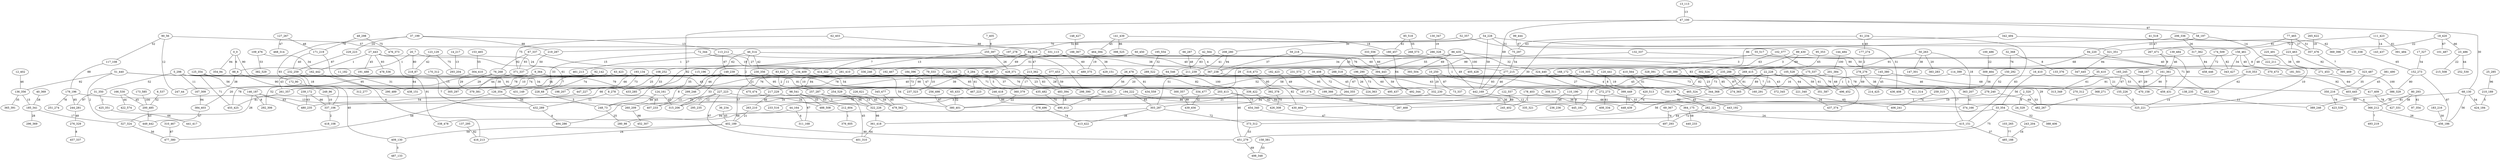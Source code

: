 graph {
  0 [label="0_0"];
  2 [label="2_320"];
  3 [label="3_284"];
  5 [label="5_298"];
  6 [label="6_537"];
  7 [label="7_405"];
  8 [label="8_278"];
  9 [label="9_364"];
  10 [label="10_250"];
  11 [label="11_182"];
  12 [label="12_402"];
  13 [label="13_113"];
  14 [label="14_217"];
  16 [label="16_410"];
  17 [label="17_327"];
  18 [label="18_420"];
  20 [label="20_7"];
  22 [label="22_228"];
  23 [label="23_486"];
  24 [label="24_329"];
  25 [label="25_285"];
  26 [label="26_478"];
  27 [label="27_443"];
  31 [label="31_350"];
  32 [label="32_368"];
  33 [label="33_354"];
  35 [label="35_410"];
  36 [label="36_234"];
  37 [label="37_199"];
  39 [label="39_408"];
  40 [label="40_369"];
  41 [label="41_518"];
  42 [label="42_564"];
  44 [label="44_164"];
  46 [label="46_314"];
  47 [label="47_100"];
  48 [label="48_298"];
  49 [label="49_487"];
  50 [label="50_263"];
  51 [label="51_440"];
  52 [label="52_357"];
  54 [label="54_228"];
  55 [label="55_517"];
  58 [label="58_197"];
  59 [label="59_218"];
  60 [label="60_450"];
  61 [label="61_234"];
  62 [label="62_403"];
  63 [label="63_423"];
  64 [label="64_546"];
  65 [label="65_433"];
  66 [label="66_287"];
  67 [label="67_337"];
  68 [label="68_130"];
  69 [label="69_367"];
  72 [label="72_344"];
  73 [label="73_337"];
  75 [label="75_297"];
  76 [label="76_268"];
  77 [label="77_465"];
  79 [label="79_333"];
  80 [label="80_293"];
  83 [label="83_623"];
  84 [label="84_315"];
  85 [label="85_518"];
  86 [label="86_435"];
  88 [label="88_6"];
  89 [label="89_430"];
  90 [label="90_56"];
  92 [label="92_142"];
  94 [label="94_220"];
  95 [label="95_353"];
  97 [label="97_354"];
  98 [label="98_541"];
  99 [label="99_444"];
  100 [label="100_486"];
  101 [label="101_487"];
  102 [label="102_377"];
  103 [label="103_265"];
  105 [label="105_528"];
  108 [label="108_252"];
  109 [label="109_476"];
  110 [label="110_190"];
  111 [label="111_423"];
  113 [label="113_212"];
  114 [label="114_399"];
  115 [label="115_196"];
  116 [label="116_305"];
  117 [label="117_108"];
  120 [label="120_441"];
  122 [label="122_557"];
  123 [label="123_129"];
  124 [label="124_161"];
  125 [label="125_354"];
  126 [label="126_354"];
  127 [label="127_267"];
  130 [label="130_347"];
  132 [label="132_337"];
  133 [label="133_376"];
  134 [label="134_409"];
  135 [label="135_338"];
  136 [label="136_356"];
  137 [label="137_295"];
  138 [label="138_235"];
  139 [label="139_484"];
  140 [label="140_388"];
  141 [label="141_439"];
  143 [label="143_437"];
  144 [label="144_484"];
  145 [label="145_380"];
  146 [label="146_187"];
  147 [label="147_301"];
  148 [label="148_427"];
  149 [label="149_239"];
  150 [label="150_292"];
  152 [label="152_273"];
  153 [label="153_465"];
  155 [label="155_226"];
  156 [label="156_461"];
  158 [label="158_381"];
  160 [label="160_291"];
  161 [label="161_361"];
  162 [label="162_442"];
  165 [label="165_245"];
  166 [label="166_530"];
  167 [label="167_309"];
  168 [label="168_172"];
  170 [label="170_312"];
  171 [label="171_219"];
  172 [label="172_90"];
  173 [label="173_585"];
  174 [label="174_509"];
  175 [label="175_337"];
  177 [label="177_274"];
  178 [label="178_403"];
  179 [label="179_196"];
  180 [label="180_457"];
  181 [label="181_501"];
  182 [label="182_423"];
  183 [label="183_216"];
  184 [label="184_396"];
  185 [label="185_341"];
  187 [label="187_374"];
  188 [label="188_367"];
  191 [label="191_488"];
  192 [label="192_467"];
  193 [label="193_134"];
  194 [label="194_222"];
  195 [label="195_554"];
  196 [label="196_290"];
  197 [label="197_278"];
  198 [label="198_207"];
  199 [label="199_366"];
  200 [label="200_485"];
  201 [label="201_384"];
  203 [label="203_413"];
  206 [label="206_336"];
  208 [label="208_280"];
  210 [label="210_189"];
  211 [label="211_239"];
  212 [label="212_604"];
  213 [label="213_362"];
  214 [label="214_425"];
  215 [label="215_508"];
  217 [label="217_229"];
  218 [label="218_87"];
  219 [label="219_287"];
  220 [label="220_325"];
  221 [label="221_340"];
  222 [label="222_211"];
  223 [label="223_463"];
  224 [label="224_363"];
  225 [label="225_491"];
  226 [label="226_621"];
  227 [label="227_223"];
  228 [label="228_68"];
  229 [label="229_223"];
  230 [label="230_356"];
  231 [label="231_573"];
  232 [label="232_259"];
  233 [label="233_516"];
  235 [label="235_288"];
  236 [label="236_236"];
  237 [label="237_323"];
  239 [label="239_172"];
  243 [label="243_204"];
  244 [label="244_281"];
  245 [label="245_402"];
  246 [label="246_418"];
  247 [label="247_44"];
  248 [label="248_73"];
  249 [label="249_96"];
  250 [label="250_176"];
  251 [label="251_274"];
  252 [label="252_530"];
  254 [label="254_529"];
  255 [label="255_397"];
  256 [label="256_498"];
  257 [label="257_287"];
  259 [label="259_315"];
  260 [label="260_209"];
  261 [label="261_357"];
  263 [label="263_210"];
  264 [label="264_355"];
  265 [label="265_622"];
  267 [label="267_471"];
  268 [label="268_573"];
  269 [label="269_415"];
  270 [label="270_312"];
  271 [label="271_453"];
  272 [label="272_273"];
  274 [label="274_365"];
  276 [label="276_329"];
  277 [label="277_215"];
  278 [label="278_276"];
  279 [label="279_240"];
  280 [label="280_98"];
  281 [label="281_410"];
  282 [label="282_221"];
  286 [label="286_328"];
  287 [label="287_468"];
  288 [label="288_318"];
  289 [label="289_522"];
  290 [label="290_489"];
  292 [label="292_306"];
  293 [label="293_204"];
  295 [label="295_235"];
  296 [label="296_369"];
  298 [label="298_390"];
  299 [label="299_246"];
  300 [label="300_357"];
  301 [label="301_422"];
  302 [label="302_524"];
  303 [label="303_287"];
  304 [label="304_410"];
  305 [label="305_297"];
  308 [label="308_511"];
  309 [label="309_464"];
  310 [label="310_467"];
  311 [label="311_168"];
  312 [label="312_277"];
  313 [label="313_349"];
  315 [label="315_206"];
  316 [label="316_473"];
  317 [label="317_362"];
  318 [label="318_353"];
  321 [label="321_351"];
  322 [label="322_226"];
  323 [label="323_487"];
  324 [label="324_440"];
  325 [label="325_221"];
  327 [label="327_324"];
  328 [label="328_391"];
  331 [label="331_113"];
  332 [label="332_230"];
  333 [label="333_556"];
  334 [label="334_477"];
  335 [label="335_321"];
  336 [label="336_246"];
  337 [label="337_106"];
  338 [label="338_478"];
  339 [label="339_422"];
  342 [label="342_494"];
  343 [label="343_427"];
  344 [label="344_368"];
  345 [label="345_477"];
  347 [label="347_445"];
  348 [label="348_187"];
  350 [label="350_216"];
  351 [label="351_587"];
  354 [label="354_94"];
  357 [label="357_476"];
  360 [label="360_379"];
  361 [label="361_418"];
  363 [label="363_207"];
  364 [label="364_175"];
  365 [label="365_391"];
  366 [label="366_212"];
  367 [label="367_238"];
  368 [label="368_271"];
  369 [label="369_398"];
  370 [label="370_473"];
  371 [label="371_337"];
  372 [label="372_345"];
  373 [label="373_312"];
  374 [label="374_166"];
  376 [label="376_605"];
  377 [label="377_453"];
  378 [label="378_496"];
  379 [label="379_381"];
  380 [label="380_401"];
  381 [label="381_490"];
  382 [label="382_529"];
  383 [label="383_283"];
  384 [label="384_403"];
  386 [label="386_329"];
  388 [label="388_406"];
  389 [label="389_246"];
  391 [label="391_484"];
  392 [label="392_378"];
  393 [label="393_504"];
  394 [label="394_443"];
  395 [label="395_469"];
  398 [label="398_525"];
  399 [label="399_449"];
  401 [label="401_310"];
  402 [label="402_189"];
  403 [label="403_445"];
  405 [label="405_428"];
  406 [label="406_241"];
  407 [label="407_233"];
  408 [label="408_334"];
  409 [label="409_130"];
  410 [label="410_564"];
  411 [label="411_314"];
  413 [label="413_422"];
  414 [label="414_322"];
  415 [label="415_151"];
  416 [label="416_213"];
  417 [label="417_409"];
  418 [label="418_108"];
  420 [label="420_513"];
  422 [label="422_574"];
  423 [label="423_530"];
  424 [label="424_184"];
  425 [label="425_351"];
  426 [label="426_308"];
  427 [label="427_331"];
  428 [label="428_371"];
  429 [label="429_151"];
  430 [label="430_464"];
  431 [label="431_149"];
  432 [label="432_289"];
  433 [label="433_285"];
  434 [label="434_559"];
  435 [label="435_482"];
  436 [label="436_408"];
  437 [label="437_374"];
  438 [label="438_151"];
  439 [label="439_456"];
  440 [label="440_233"];
  441 [label="441_417"];
  442 [label="442_169"];
  443 [label="443_192"];
  445 [label="445_181"];
  447 [label="447_227"];
  448 [label="448_439"];
  449 [label="449_442"];
  451 [label="451_279"];
  452 [label="452_307"];
  454 [label="454_340"];
  455 [label="455_425"];
  456 [label="456_186"];
  457 [label="457_337"];
  458 [label="458_446"];
  459 [label="459_431"];
  461 [label="461_213"];
  462 [label="462_291"];
  464 [label="464_394"];
  465 [label="465_324"];
  467 [label="467_223"];
  468 [label="468_314"];
  470 [label="470_158"];
  475 [label="475_474"];
  476 [label="476_373"];
  477 [label="477_380"];
  478 [label="478_536"];
  479 [label="479_562"];
  480 [label="480_235"];
  482 [label="482_267"];
  483 [label="483_394"];
  485 [label="485_188"];
  487 [label="487_133"];
  488 [label="488_508"];
  489 [label="489_375"];
  490 [label="490_412"];
  492 [label="492_344"];
  493 [label="493_219"];
  494 [label="494_286"];
  495 [label="495_437"];
  496 [label="496_452"];
  497 [label="497_293"];
  498 [label="498_348"];
  0 -- 354 [label="94"];
  0 -- 88 [label="6"];
  0 -- 172 [label="90"];
  2 -- 335 [label="1"];
  2 -- 24 [label="9"];
  2 -- 482 [label="53"];
  3 -- 467 [label="61"];
  3 -- 237 [label="39"];
  3 -- 199 [label="82"];
  5 -- 198 [label="91"];
  5 -- 31 [label="52"];
  5 -- 167 [label="11"];
  5 -- 187 [label="76"];
  6 -- 200 [label="52"];
  7 -- 255 [label="8"];
  8 -- 432 [label="11"];
  8 -- 407 [label="45"];
  9 -- 455 [label="78"];
  9 -- 126 [label="38"];
  9 -- 433 [label="79"];
  10 -- 272 [label="93"];
  10 -- 73 [label="87"];
  10 -- 332 [label="20"];
  11 -- 438 [label="31"];
  12 -- 136 [label="46"];
  13 -- 47 [label="13"];
  14 -- 293 [label="13"];
  16 -- 33 [label="56"];
  16 -- 459 [label="21"];
  17 -- 152 [label="54"];
  18 -- 23 [label="66"];
  18 -- 369 [label="22"];
  18 -- 101 [label="67"];
  20 -- 228 [label="61"];
  20 -- 88 [label="1"];
  20 -- 218 [label="80"];
  22 -- 363 [label="78"];
  22 -- 274 [label="89"];
  22 -- 445 [label="47"];
  22 -- 160 [label="15"];
  22 -- 217 [label="20"];
  22 -- 221 [label="64"];
  23 -- 252 [label="44"];
  23 -- 215 [label="22"];
  25 -- 210 [label="96"];
  26 -- 434 [label="81"];
  26 -- 301 [label="56"];
  27 -- 192 [label="24"];
  27 -- 338 [label="91"];
  27 -- 191 [label="45"];
  27 -- 478 [label="93"];
  27 -- 162 [label="1"];
  31 -- 244 [label="97"];
  31 -- 425 [label="1"];
  32 -- 150 [label="76"];
  32 -- 133 [label="8"];
  33 -- 451 [label="75"];
  33 -- 388 [label="52"];
  33 -- 361 [label="64"];
  35 -- 313 [label="61"];
  36 -- 402 [label="45"];
  37 -- 113 [label="13"];
  37 -- 337 [label="93"];
  37 -- 229 [label="24"];
  37 -- 219 [label="88"];
  39 -- 264 [label="72"];
  39 -- 224 [label="45"];
  40 -- 185 [label="28"];
  41 -- 267 [label="47"];
  42 -- 393 [label="60"];
  42 -- 64 [label="83"];
  44 -- 311 [label="4"];
  44 -- 280 [label="66"];
  46 -- 108 [label="62"];
  46 -- 257 [label="2"];
  46 -- 230 [label="42"];
  46 -- 288 [label="4"];
  47 -- 58 [label="97"];
  47 -- 248 [label="27"];
  47 -- 442 [label="69"];
  47 -- 68 [label="30"];
  48 -- 171 [label="79"];
  48 -- 476 [label="75"];
  49 -- 435 [label="5"];
  50 -- 147 [label="38"];
  50 -- 383 [label="20"];
  50 -- 168 [label="91"];
  50 -- 363 [label="18"];
  51 -- 475 [label="34"];
  51 -- 432 [label="7"];
  51 -- 136 [label="92"];
  51 -- 449 [label="2"];
  52 -- 436 [label="51"];
  52 -- 219 [label="70"];
  54 -- 84 [label="32"];
  54 -- 208 [label="30"];
  54 -- 75 [label="51"];
  54 -- 321 [label="4"];
  54 -- 442 [label="59"];
  55 -- 370 [label="40"];
  55 -- 334 [label="29"];
  58 -- 222 [label="14"];
  58 -- 94 [label="23"];
  59 -- 442 [label="49"];
  59 -- 367 [label="37"];
  60 -- 192 [label="51"];
  60 -- 399 [label="1"];
  61 -- 177 [label="40"];
  61 -- 415 [label="83"];
  61 -- 75 [label="63"];
  62 -- 84 [label="88"];
  62 -- 371 [label="75"];
  63 -- 384 [label="20"];
  63 -- 334 [label="54"];
  64 -- 430 [label="82"];
  64 -- 475 [label="84"];
  65 -- 380 [label="32"];
  66 -- 211 [label="48"];
  67 -- 414 [label="15"];
  67 -- 371 [label="93"];
  67 -- 76 [label="92"];
  68 -- 424 [label="54"];
  68 -- 456 [label="56"];
  68 -- 374 [label="36"];
  69 -- 497 [label="74"];
  72 -- 126 [label="33"];
  72 -- 428 [label="27"];
  72 -- 220 [label="19"];
  75 -- 277 [label="54"];
  76 -- 227 [label="45"];
  76 -- 305 [label="29"];
  76 -- 292 [label="52"];
  77 -- 267 [label="81"];
  77 -- 223 [label="2"];
  77 -- 357 [label="51"];
  79 -- 246 [label="85"];
  79 -- 237 [label="10"];
  79 -- 126 [label="21"];
  80 -- 427 [label="38"];
  80 -- 97 [label="61"];
  80 -- 366 [label="81"];
  83 -- 226 [label="2"];
  84 -- 160 [label="83"];
  84 -- 414 [label="7"];
  84 -- 489 [label="60"];
  84 -- 336 [label="69"];
  84 -- 213 [label="47"];
  85 -- 180 [label="61"];
  85 -- 268 [label="55"];
  86 -- 175 [label="3"];
  86 -- 394 [label="55"];
  86 -- 303 [label="51"];
  86 -- 393 [label="69"];
  86 -- 324 [label="32"];
  88 -- 249 [label="90"];
  88 -- 247 [label="38"];
  89 -- 140 [label="3"];
  89 -- 302 [label="69"];
  89 -- 145 [label="50"];
  90 -- 247 [label="12"];
  90 -- 117 [label="52"];
  90 -- 331 [label="57"];
  92 -- 228 [label="74"];
  92 -- 431 [label="7"];
  92 -- 467 [label="81"];
  94 -- 235 [label="68"];
  94 -- 462 [label="71"];
  95 -- 235 [label="65"];
  98 -- 488 [label="33"];
  98 -- 479 [label="45"];
  98 -- 212 [label="63"];
  99 -- 102 [label="67"];
  100 -- 309 [label="22"];
  102 -- 437 [label="3"];
  102 -- 324 [label="63"];
  103 -- 485 [label="77"];
  105 -- 351 [label="59"];
  105 -- 496 [label="76"];
  105 -- 122 [label="82"];
  108 -- 447 [label="25"];
  108 -- 433 [label="33"];
  109 -- 382 [label="53"];
  109 -- 162 [label="34"];
  110 -- 236 [label="46"];
  110 -- 445 [label="9"];
  111 -- 391 [label="61"];
  111 -- 143 [label="14"];
  111 -- 321 [label="72"];
  113 -- 461 [label="1"];
  113 -- 277 [label="38"];
  113 -- 149 [label="67"];
  114 -- 160 [label="1"];
  114 -- 350 [label="53"];
  115 -- 124 [label="35"];
  116 -- 198 [label="98"];
  116 -- 160 [label="85"];
  116 -- 465 [label="19"];
  116 -- 300 [label="52"];
  117 -- 179 [label="88"];
  120 -- 399 [label="8"];
  120 -- 344 [label="73"];
  122 -- 287 [label="89"];
  123 -- 218 [label="42"];
  123 -- 293 [label="75"];
  124 -- 315 [label="45"];
  124 -- 248 [label="88"];
  125 -- 495 [label="83"];
  125 -- 146 [label="56"];
  125 -- 455 [label="71"];
  126 -- 432 [label="56"];
  126 -- 477 [label="58"];
  127 -- 171 [label="48"];
  127 -- 468 [label="47"];
  130 -- 286 [label="19"];
  132 -- 343 [label="90"];
  132 -- 367 [label="99"];
  134 -- 203 [label="37"];
  134 -- 261 [label="10"];
  135 -- 152 [label="65"];
  136 -- 365 [label="35"];
  136 -- 185 [label="15"];
  137 -- 416 [label="82"];
  138 -- 389 [label="11"];
  138 -- 325 [label="14"];
  139 -- 161 [label="46"];
  140 -- 274 [label="87"];
  140 -- 372 [label="43"];
  140 -- 339 [label="58"];
  141 -- 398 [label="86"];
  141 -- 180 [label="18"];
  141 -- 464 [label="45"];
  144 -- 201 [label="100"];
  145 -- 214 [label="45"];
  145 -- 270 [label="68"];
  146 -- 480 [label="63"];
  146 -- 292 [label="8"];
  146 -- 374 [label="21"];
  146 -- 327 [label="26"];
  148 -- 188 [label="60"];
  149 -- 315 [label="33"];
  149 -- 261 [label="78"];
  149 -- 300 [label="78"];
  149 -- 299 [label="46"];
  150 -- 279 [label="52"];
  152 -- 456 [label="87"];
  152 -- 386 [label="80"];
  153 -- 304 [label="55"];
  155 -- 325 [label="5"];
  156 -- 192 [label="34"];
  156 -- 395 [label="8"];
  156 -- 343 [label="34"];
  156 -- 181 [label="40"];
  158 -- 498 [label="33"];
  161 -- 368 [label="90"];
  161 -- 459 [label="7"];
  162 -- 261 [label="43"];
  162 -- 290 [label="95"];
  165 -- 270 [label="67"];
  165 -- 470 [label="87"];
  166 -- 200 [label="45"];
  166 -- 422 [label="44"];
  167 -- 384 [label="94"];
  168 -- 337 [label="66"];
  168 -- 250 [label="4"];
  170 -- 305 [label="15"];
  171 -- 416 [label="6"];
  171 -- 232 [label="40"];
  172 -- 409 [label="40"];
  173 -- 200 [label="100"];
  174 -- 458 [label="72"];
  174 -- 343 [label="82"];
  175 -- 308 [label="73"];
  175 -- 462 [label="46"];
  177 -- 278 [label="2"];
  178 -- 245 [label="1"];
  178 -- 448 [label="36"];
  179 -- 244 [label="85"];
  179 -- 251 [label="78"];
  179 -- 260 [label="13"];
  180 -- 492 [label="64"];
  182 -- 187 [label="49"];
  183 -- 456 [label="30"];
  184 -- 237 [label="73"];
  185 -- 296 [label="28"];
  185 -- 327 [label="17"];
  187 -- 287 [label="94"];
  188 -- 433 [label="82"];
  188 -- 394 [label="76"];
  192 -- 345 [label="10"];
  193 -- 415 [label="17"];
  193 -- 198 [label="73"];
  193 -- 228 [label="66"];
  194 -- 303 [label="65"];
  194 -- 315 [label="16"];
  194 -- 426 [label="86"];
  195 -- 289 [label="32"];
  196 -- 224 [label="73"];
  196 -- 332 [label="60"];
  197 -- 494 [label="8"];
  197 -- 367 [label="40"];
  199 -- 245 [label="36"];
  200 -- 449 [label="43"];
  201 -- 344 [label="16"];
  201 -- 496 [label="68"];
  203 -- 233 [label="70"];
  203 -- 335 [label="84"];
  203 -- 454 [label="73"];
  206 -- 317 [label="26"];
  206 -- 369 [label="62"];
  206 -- 277 [label="86"];
  208 -- 367 [label="94"];
  208 -- 211 [label="41"];
  210 -- 424 [label="5"];
  211 -- 217 [label="40"];
  211 -- 250 [label="63"];
  212 -- 376 [label="1"];
  213 -- 298 [label="28"];
  213 -- 360 [label="17"];
  217 -- 263 [label="46"];
  217 -- 311 [label="67"];
  217 -- 260 [label="20"];
  218 -- 438 [label="64"];
  219 -- 371 [label="50"];
  220 -- 360 [label="71"];
  220 -- 451 [label="46"];
  220 -- 261 [label="74"];
  221 -- 437 [label="34"];
  222 -- 325 [label="10"];
  223 -- 323 [label="92"];
  223 -- 395 [label="69"];
  223 -- 269 [label="48"];
  225 -- 271 [label="38"];
  226 -- 479 [label="59"];
  227 -- 315 [label="17"];
  227 -- 322 [label="3"];
  227 -- 401 [label="87"];
  227 -- 295 [label="12"];
  228 -- 248 [label="5"];
  229 -- 232 [label="87"];
  230 -- 380 [label="54"];
  230 -- 290 [label="34"];
  230 -- 257 [label="95"];
  231 -- 264 [label="95"];
  232 -- 312 [label="18"];
  235 -- 264 [label="67"];
  235 -- 313 [label="61"];
  239 -- 337 [label="66"];
  239 -- 480 [label="63"];
  243 -- 485 [label="16"];
  244 -- 276 [label="48"];
  246 -- 490 [label="86"];
  248 -- 280 [label="25"];
  249 -- 337 [label="10"];
  250 -- 282 [label="45"];
  250 -- 406 [label="65"];
  250 -- 443 [label="16"];
  254 -- 322 [label="13"];
  255 -- 281 [label="13"];
  255 -- 298 [label="52"];
  255 -- 428 [label="26"];
  256 -- 380 [label="97"];
  257 -- 401 [label="45"];
  257 -- 325 [label="66"];
  257 -- 322 [label="96"];
  259 -- 406 [label="74"];
  260 -- 452 [label="98"];
  261 -- 455 [label="81"];
  263 -- 402 [label="21"];
  264 -- 303 [label="94"];
  265 -- 357 [label="19"];
  267 -- 459 [label="40"];
  267 -- 309 [label="9"];
  269 -- 495 [label="45"];
  269 -- 465 [label="91"];
  271 -- 386 [label="100"];
  272 -- 282 [label="52"];
  272 -- 408 [label="61"];
  276 -- 457 [label="8"];
  277 -- 442 [label="46"];
  278 -- 411 [label="38"];
  278 -- 372 [label="69"];
  279 -- 282 [label="19"];
  279 -- 482 [label="69"];
  282 -- 497 [label="72"];
  286 -- 405 [label="100"];
  286 -- 288 [label="10"];
  288 -- 492 [label="26"];
  289 -- 339 [label="100"];
  299 -- 407 [label="13"];
  300 -- 439 [label="99"];
  301 -- 490 [label="10"];
  303 -- 338 [label="94"];
  303 -- 413 [label="38"];
  303 -- 373 [label="72"];
  304 -- 379 [label="29"];
  309 -- 436 [label="56"];
  310 -- 477 [label="87"];
  316 -- 392 [label="95"];
  317 -- 458 [label="84"];
  318 -- 403 [label="92"];
  318 -- 411 [label="91"];
  318 -- 462 [label="62"];
  321 -- 347 [label="94"];
  322 -- 361 [label="98"];
  323 -- 350 [label="35"];
  324 -- 399 [label="27"];
  327 -- 477 [label="56"];
  328 -- 344 [label="23"];
  331 -- 429 [label="38"];
  332 -- 364 [label="55"];
  332 -- 407 [label="3"];
  333 -- 394 [label="66"];
  334 -- 439 [label="32"];
  336 -- 402 [label="57"];
  336 -- 467 [label="47"];
  337 -- 418 [label="2"];
  339 -- 380 [label="21"];
  339 -- 430 [label="42"];
  342 -- 430 [label="30"];
  342 -- 357 [label="27"];
  344 -- 373 [label="56"];
  345 -- 479 [label="85"];
  348 -- 470 [label="29"];
  350 -- 423 [label="78"];
  350 -- 366 [label="4"];
  357 -- 395 [label="7"];
  360 -- 380 [label="22"];
  361 -- 401 [label="64"];
  363 -- 374 [label="41"];
  364 -- 415 [label="24"];
  364 -- 440 [label="58"];
  366 -- 456 [label="26"];
  366 -- 493 [label="7"];
  367 -- 447 [label="11"];
  367 -- 482 [label="29"];
  368 -- 482 [label="4"];
  370 -- 417 [label="64"];
  371 -- 379 [label="44"];
  373 -- 451 [label="33"];
  377 -- 483 [label="59"];
  378 -- 413 [label="74"];
  381 -- 403 [label="45"];
  384 -- 449 [label="47"];
  386 -- 389 [label="83"];
  392 -- 426 [label="70"];
  394 -- 492 [label="59"];
  399 -- 448 [label="75"];
  402 -- 451 [label="90"];
  402 -- 416 [label="24"];
  402 -- 409 [label="59"];
  409 -- 487 [label="3"];
  410 -- 420 [label="51"];
  415 -- 485 [label="37"];
  417 -- 427 [label="78"];
  420 -- 448 [label="74"];
  425 -- 441 [label="66"];
  428 -- 483 [label="23"];
  429 -- 470 [label="7"];
  429 -- 447 [label="76"];
  432 -- 494 [label="4"];
  435 -- 490 [label="70"];
  442 -- 445 [label="12"];
  447 -- 480 [label="54"];
  451 -- 498 [label="69"];
  454 -- 497 [label="47"];
  464 -- 489 [label="19"];
  475 -- 488 [label="34"];
  483 -- 490 [label="18"];
}